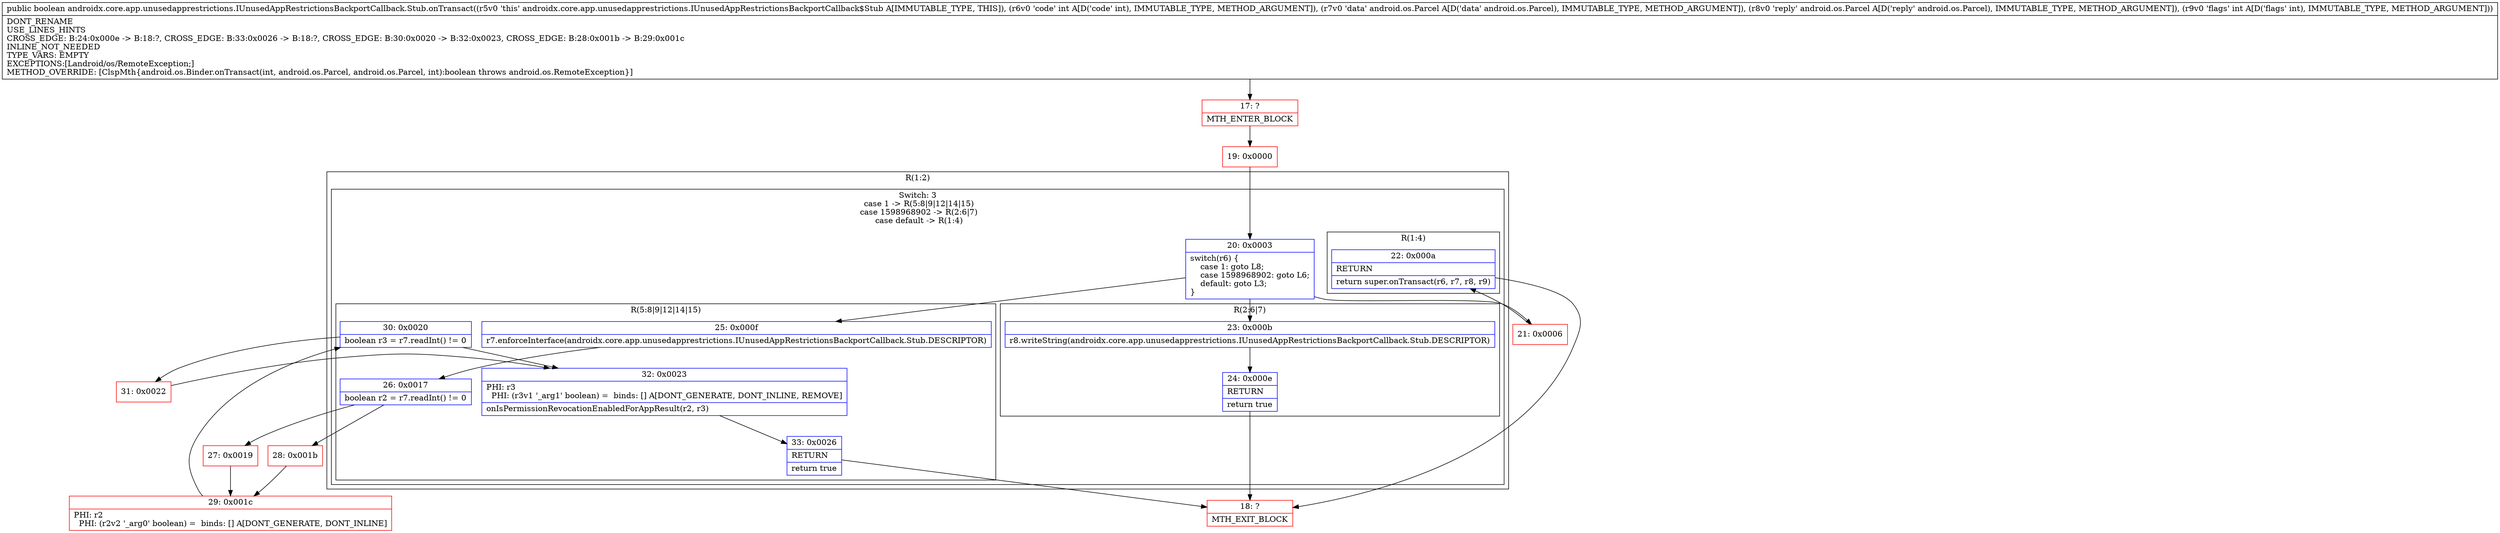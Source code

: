 digraph "CFG forandroidx.core.app.unusedapprestrictions.IUnusedAppRestrictionsBackportCallback.Stub.onTransact(ILandroid\/os\/Parcel;Landroid\/os\/Parcel;I)Z" {
subgraph cluster_Region_361992130 {
label = "R(1:2)";
node [shape=record,color=blue];
subgraph cluster_SwitchRegion_1609532370 {
label = "Switch: 3
 case 1 -> R(5:8|9|12|14|15)
 case 1598968902 -> R(2:6|7)
 case default -> R(1:4)";
node [shape=record,color=blue];
Node_20 [shape=record,label="{20\:\ 0x0003|switch(r6) \{\l    case 1: goto L8;\l    case 1598968902: goto L6;\l    default: goto L3;\l\}\l}"];
subgraph cluster_Region_714483729 {
label = "R(5:8|9|12|14|15)";
node [shape=record,color=blue];
Node_25 [shape=record,label="{25\:\ 0x000f|r7.enforceInterface(androidx.core.app.unusedapprestrictions.IUnusedAppRestrictionsBackportCallback.Stub.DESCRIPTOR)\l}"];
Node_26 [shape=record,label="{26\:\ 0x0017|boolean r2 = r7.readInt() != 0\l}"];
Node_30 [shape=record,label="{30\:\ 0x0020|boolean r3 = r7.readInt() != 0\l}"];
Node_32 [shape=record,label="{32\:\ 0x0023|PHI: r3 \l  PHI: (r3v1 '_arg1' boolean) =  binds: [] A[DONT_GENERATE, DONT_INLINE, REMOVE]\l|onIsPermissionRevocationEnabledForAppResult(r2, r3)\l}"];
Node_33 [shape=record,label="{33\:\ 0x0026|RETURN\l|return true\l}"];
}
subgraph cluster_Region_1214475062 {
label = "R(2:6|7)";
node [shape=record,color=blue];
Node_23 [shape=record,label="{23\:\ 0x000b|r8.writeString(androidx.core.app.unusedapprestrictions.IUnusedAppRestrictionsBackportCallback.Stub.DESCRIPTOR)\l}"];
Node_24 [shape=record,label="{24\:\ 0x000e|RETURN\l|return true\l}"];
}
subgraph cluster_Region_437866486 {
label = "R(1:4)";
node [shape=record,color=blue];
Node_22 [shape=record,label="{22\:\ 0x000a|RETURN\l|return super.onTransact(r6, r7, r8, r9)\l}"];
}
}
}
Node_17 [shape=record,color=red,label="{17\:\ ?|MTH_ENTER_BLOCK\l}"];
Node_19 [shape=record,color=red,label="{19\:\ 0x0000}"];
Node_21 [shape=record,color=red,label="{21\:\ 0x0006}"];
Node_18 [shape=record,color=red,label="{18\:\ ?|MTH_EXIT_BLOCK\l}"];
Node_27 [shape=record,color=red,label="{27\:\ 0x0019}"];
Node_29 [shape=record,color=red,label="{29\:\ 0x001c|PHI: r2 \l  PHI: (r2v2 '_arg0' boolean) =  binds: [] A[DONT_GENERATE, DONT_INLINE]\l}"];
Node_31 [shape=record,color=red,label="{31\:\ 0x0022}"];
Node_28 [shape=record,color=red,label="{28\:\ 0x001b}"];
MethodNode[shape=record,label="{public boolean androidx.core.app.unusedapprestrictions.IUnusedAppRestrictionsBackportCallback.Stub.onTransact((r5v0 'this' androidx.core.app.unusedapprestrictions.IUnusedAppRestrictionsBackportCallback$Stub A[IMMUTABLE_TYPE, THIS]), (r6v0 'code' int A[D('code' int), IMMUTABLE_TYPE, METHOD_ARGUMENT]), (r7v0 'data' android.os.Parcel A[D('data' android.os.Parcel), IMMUTABLE_TYPE, METHOD_ARGUMENT]), (r8v0 'reply' android.os.Parcel A[D('reply' android.os.Parcel), IMMUTABLE_TYPE, METHOD_ARGUMENT]), (r9v0 'flags' int A[D('flags' int), IMMUTABLE_TYPE, METHOD_ARGUMENT]))  | DONT_RENAME\lUSE_LINES_HINTS\lCROSS_EDGE: B:24:0x000e \-\> B:18:?, CROSS_EDGE: B:33:0x0026 \-\> B:18:?, CROSS_EDGE: B:30:0x0020 \-\> B:32:0x0023, CROSS_EDGE: B:28:0x001b \-\> B:29:0x001c\lINLINE_NOT_NEEDED\lTYPE_VARS: EMPTY\lEXCEPTIONS:[Landroid\/os\/RemoteException;]\lMETHOD_OVERRIDE: [ClspMth\{android.os.Binder.onTransact(int, android.os.Parcel, android.os.Parcel, int):boolean throws android.os.RemoteException\}]\l}"];
MethodNode -> Node_17;Node_20 -> Node_21;
Node_20 -> Node_23;
Node_20 -> Node_25;
Node_25 -> Node_26;
Node_26 -> Node_27;
Node_26 -> Node_28;
Node_30 -> Node_31;
Node_30 -> Node_32;
Node_32 -> Node_33;
Node_33 -> Node_18;
Node_23 -> Node_24;
Node_24 -> Node_18;
Node_22 -> Node_18;
Node_17 -> Node_19;
Node_19 -> Node_20;
Node_21 -> Node_22;
Node_27 -> Node_29;
Node_29 -> Node_30;
Node_31 -> Node_32;
Node_28 -> Node_29;
}

